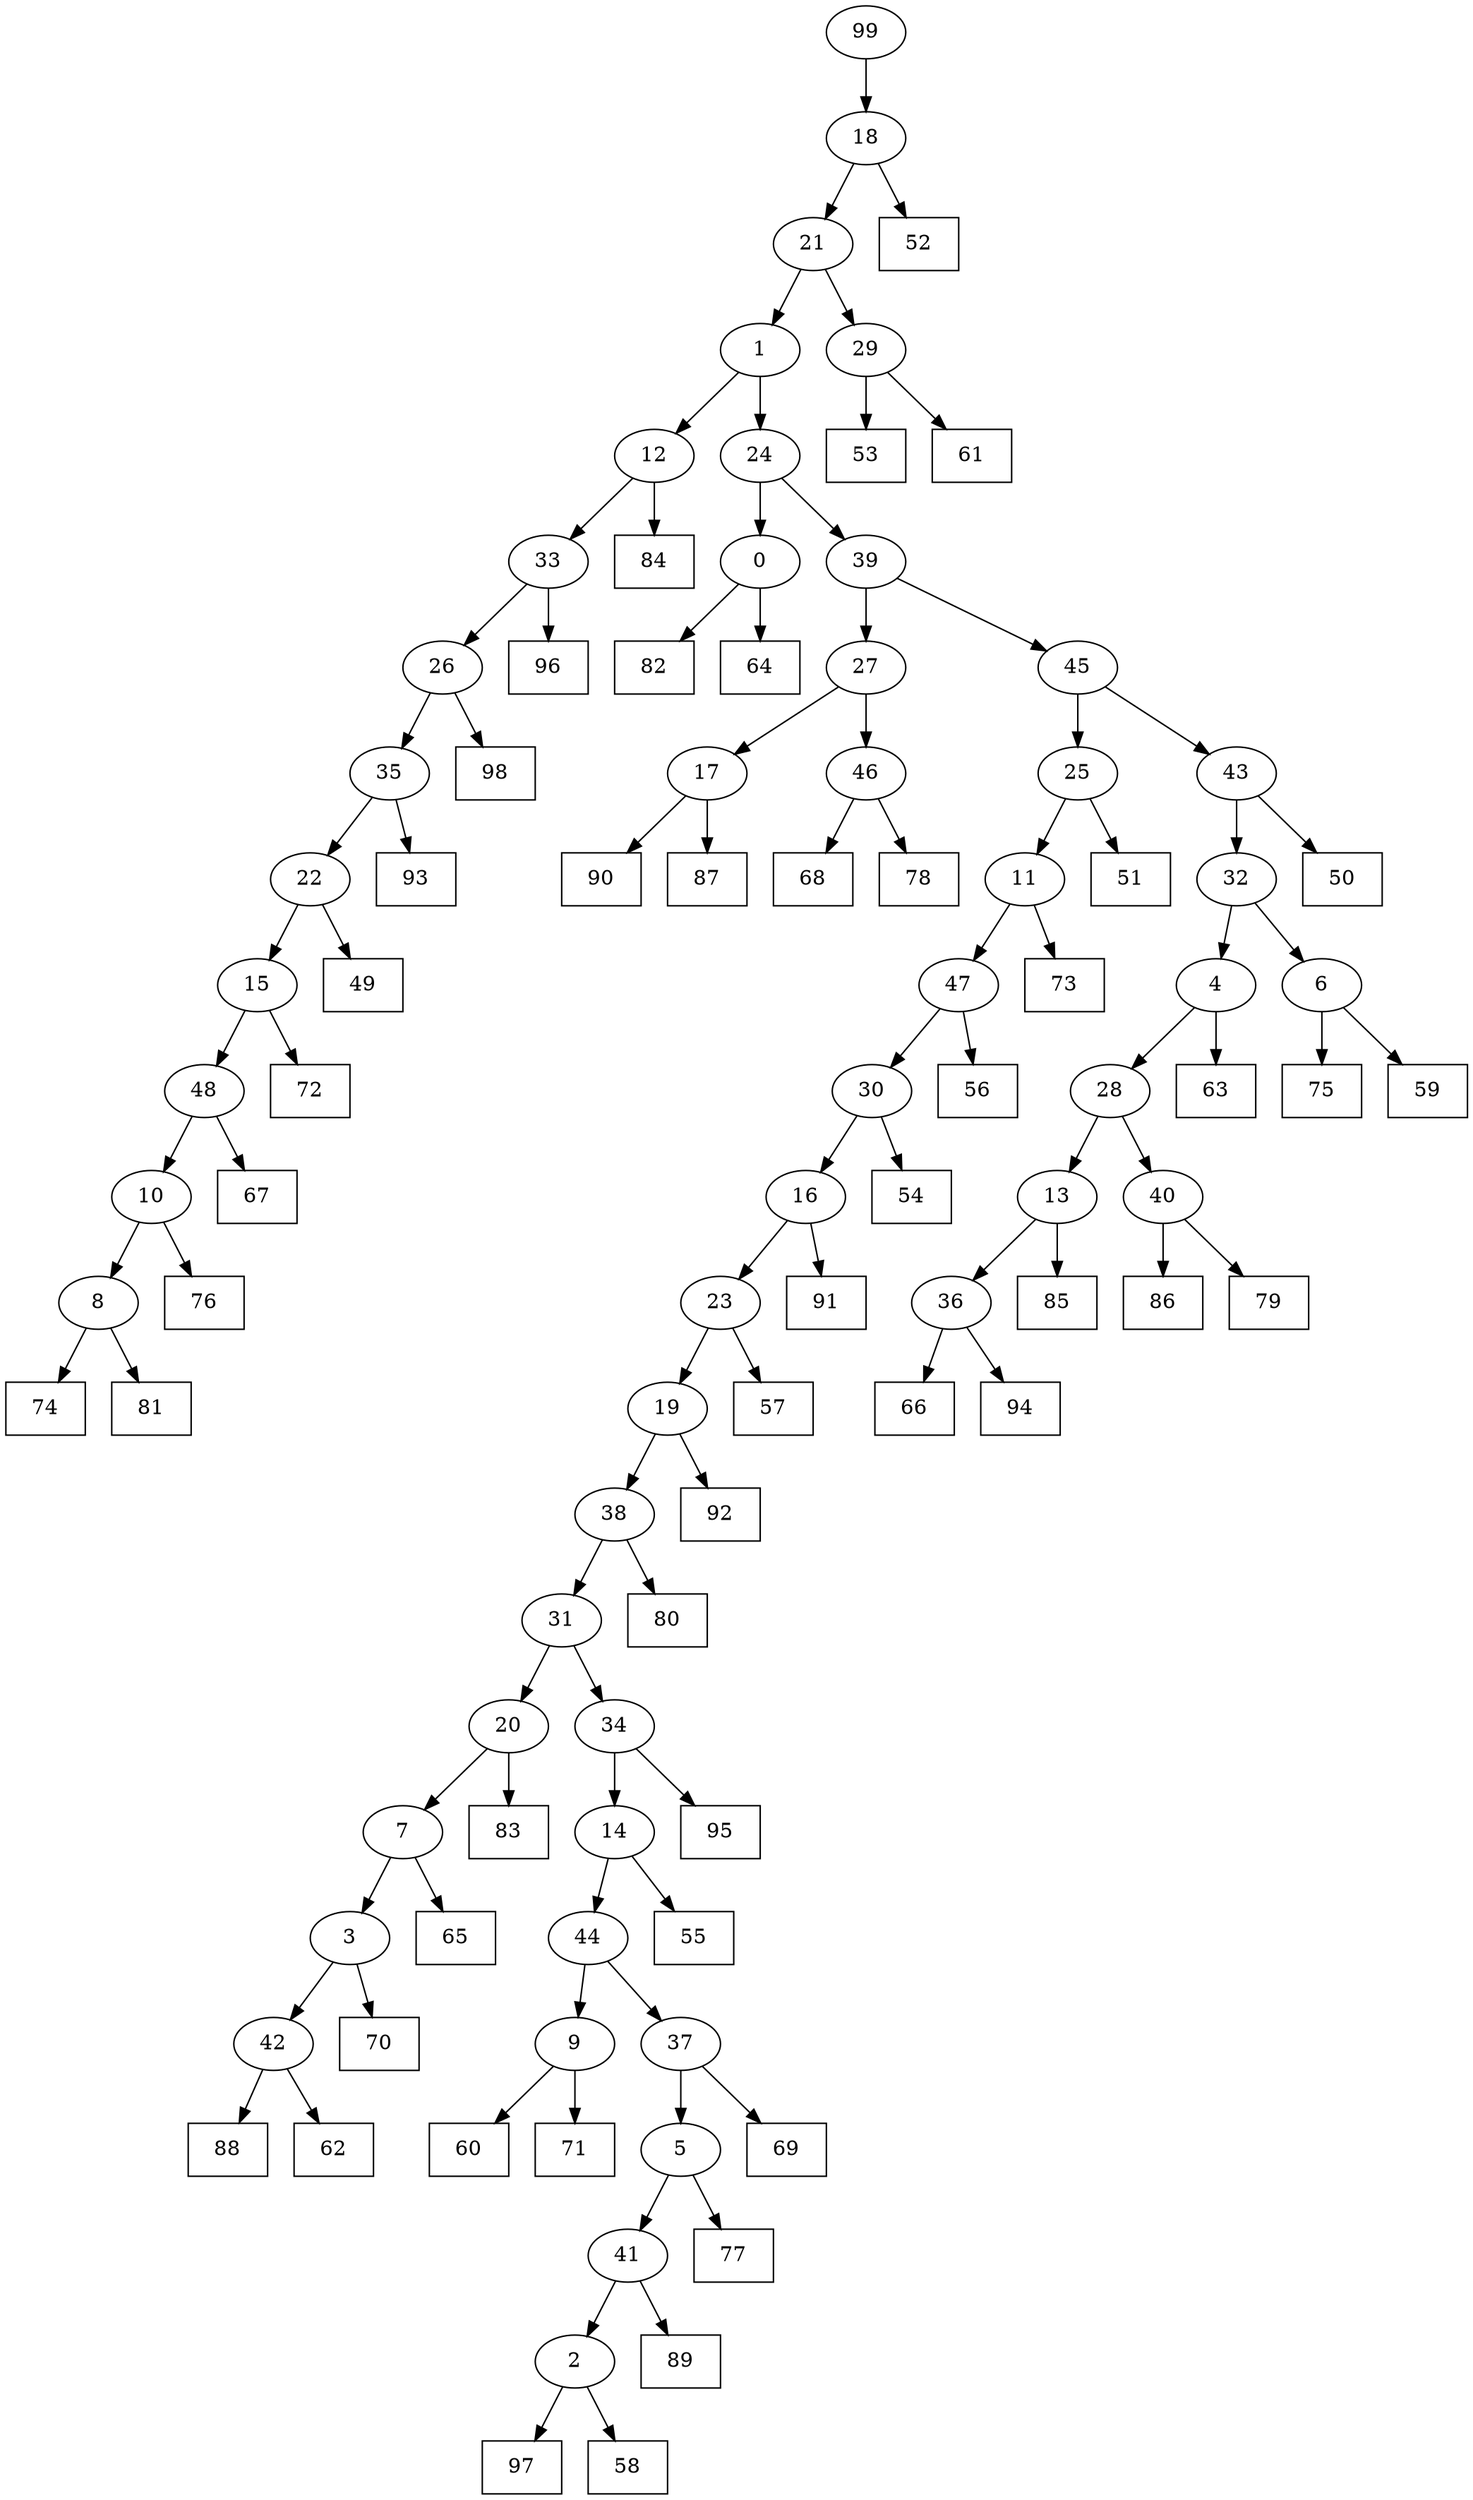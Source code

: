 digraph G {
0[label="0"];
1[label="1"];
2[label="2"];
3[label="3"];
4[label="4"];
5[label="5"];
6[label="6"];
7[label="7"];
8[label="8"];
9[label="9"];
10[label="10"];
11[label="11"];
12[label="12"];
13[label="13"];
14[label="14"];
15[label="15"];
16[label="16"];
17[label="17"];
18[label="18"];
19[label="19"];
20[label="20"];
21[label="21"];
22[label="22"];
23[label="23"];
24[label="24"];
25[label="25"];
26[label="26"];
27[label="27"];
28[label="28"];
29[label="29"];
30[label="30"];
31[label="31"];
32[label="32"];
33[label="33"];
34[label="34"];
35[label="35"];
36[label="36"];
37[label="37"];
38[label="38"];
39[label="39"];
40[label="40"];
41[label="41"];
42[label="42"];
43[label="43"];
44[label="44"];
45[label="45"];
46[label="46"];
47[label="47"];
48[label="48"];
49[shape=box,label="57"];
50[shape=box,label="65"];
51[shape=box,label="90"];
52[shape=box,label="74"];
53[shape=box,label="82"];
54[shape=box,label="51"];
55[shape=box,label="66"];
56[shape=box,label="88"];
57[shape=box,label="91"];
58[shape=box,label="70"];
59[shape=box,label="73"];
60[shape=box,label="60"];
61[shape=box,label="64"];
62[shape=box,label="71"];
63[shape=box,label="56"];
64[shape=box,label="49"];
65[shape=box,label="86"];
66[shape=box,label="97"];
67[shape=box,label="68"];
68[shape=box,label="53"];
69[shape=box,label="52"];
70[shape=box,label="67"];
71[shape=box,label="94"];
72[shape=box,label="62"];
73[shape=box,label="98"];
74[shape=box,label="81"];
75[shape=box,label="85"];
76[shape=box,label="89"];
77[shape=box,label="75"];
78[shape=box,label="69"];
79[shape=box,label="96"];
80[shape=box,label="54"];
81[shape=box,label="80"];
82[shape=box,label="61"];
83[shape=box,label="84"];
84[shape=box,label="95"];
85[shape=box,label="93"];
86[shape=box,label="78"];
87[shape=box,label="50"];
88[shape=box,label="55"];
89[shape=box,label="79"];
90[shape=box,label="72"];
91[shape=box,label="59"];
92[shape=box,label="76"];
93[shape=box,label="87"];
94[shape=box,label="83"];
95[shape=box,label="77"];
96[shape=box,label="63"];
97[shape=box,label="58"];
98[shape=box,label="92"];
99[label="99"];
40->65 ;
29->82 ;
8->52 ;
10->8 ;
12->83 ;
32->4 ;
4->96 ;
22->64 ;
48->70 ;
6->91 ;
36->71 ;
5->95 ;
7->50 ;
40->89 ;
28->13 ;
20->94 ;
15->48 ;
2->66 ;
19->98 ;
17->51 ;
41->76 ;
8->74 ;
42->56 ;
25->11 ;
37->5 ;
5->41 ;
11->59 ;
23->19 ;
19->38 ;
13->75 ;
43->87 ;
34->14 ;
14->88 ;
38->81 ;
34->84 ;
33->79 ;
17->93 ;
0->53 ;
41->2 ;
18->21 ;
31->34 ;
10->92 ;
38->31 ;
44->37 ;
37->78 ;
21->29 ;
39->45 ;
21->1 ;
30->16 ;
16->23 ;
48->10 ;
20->7 ;
26->35 ;
35->22 ;
27->17 ;
11->47 ;
47->63 ;
35->85 ;
42->72 ;
26->73 ;
47->30 ;
30->80 ;
9->62 ;
46->67 ;
45->43 ;
29->68 ;
13->36 ;
36->55 ;
46->86 ;
43->32 ;
1->24 ;
24->39 ;
16->57 ;
1->12 ;
2->97 ;
44->9 ;
9->60 ;
99->18 ;
18->69 ;
12->33 ;
28->40 ;
22->15 ;
15->90 ;
31->20 ;
24->0 ;
0->61 ;
23->49 ;
33->26 ;
7->3 ;
3->58 ;
4->28 ;
45->25 ;
25->54 ;
3->42 ;
32->6 ;
6->77 ;
14->44 ;
39->27 ;
27->46 ;
}
